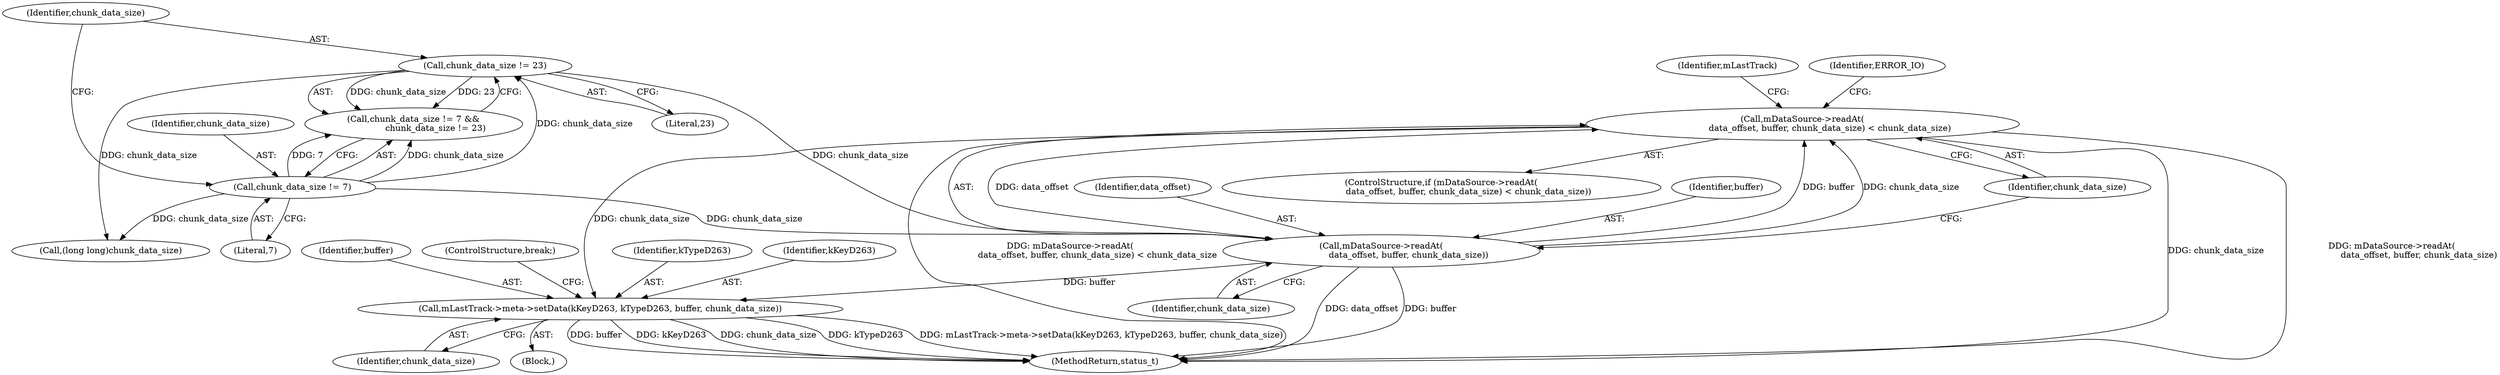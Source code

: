 digraph "0_Android_8a3a2f6ea7defe1a81bb32b3c9f3537f84749b9d@API" {
"1002924" [label="(Call,mDataSource->readAt(\n                    data_offset, buffer, chunk_data_size) < chunk_data_size)"];
"1002925" [label="(Call,mDataSource->readAt(\n                    data_offset, buffer, chunk_data_size))"];
"1002912" [label="(Call,chunk_data_size != 23)"];
"1002909" [label="(Call,chunk_data_size != 7)"];
"1002939" [label="(Call,mLastTrack->meta->setData(kKeyD263, kTypeD263, buffer, chunk_data_size))"];
"1002923" [label="(ControlStructure,if (mDataSource->readAt(\n                    data_offset, buffer, chunk_data_size) < chunk_data_size))"];
"1002935" [label="(Identifier,mLastTrack)"];
"1002929" [label="(Identifier,chunk_data_size)"];
"1002910" [label="(Identifier,chunk_data_size)"];
"1002926" [label="(Identifier,data_offset)"];
"1002914" [label="(Literal,23)"];
"1002941" [label="(Identifier,kTypeD263)"];
"1002918" [label="(Call,(long long)chunk_data_size)"];
"1002909" [label="(Call,chunk_data_size != 7)"];
"1002924" [label="(Call,mDataSource->readAt(\n                    data_offset, buffer, chunk_data_size) < chunk_data_size)"];
"1002928" [label="(Identifier,chunk_data_size)"];
"1003903" [label="(MethodReturn,status_t)"];
"1002943" [label="(Identifier,chunk_data_size)"];
"1002940" [label="(Identifier,kKeyD263)"];
"1002942" [label="(Identifier,buffer)"];
"1002944" [label="(ControlStructure,break;)"];
"1002911" [label="(Literal,7)"];
"1002927" [label="(Identifier,buffer)"];
"1002912" [label="(Call,chunk_data_size != 23)"];
"1002908" [label="(Call,chunk_data_size != 7 &&\n                chunk_data_size != 23)"];
"1002925" [label="(Call,mDataSource->readAt(\n                    data_offset, buffer, chunk_data_size))"];
"1002913" [label="(Identifier,chunk_data_size)"];
"1002932" [label="(Identifier,ERROR_IO)"];
"1002901" [label="(Block,)"];
"1002939" [label="(Call,mLastTrack->meta->setData(kKeyD263, kTypeD263, buffer, chunk_data_size))"];
"1002924" -> "1002923"  [label="AST: "];
"1002924" -> "1002929"  [label="CFG: "];
"1002925" -> "1002924"  [label="AST: "];
"1002929" -> "1002924"  [label="AST: "];
"1002932" -> "1002924"  [label="CFG: "];
"1002935" -> "1002924"  [label="CFG: "];
"1002924" -> "1003903"  [label="DDG: mDataSource->readAt(\n                    data_offset, buffer, chunk_data_size) < chunk_data_size"];
"1002924" -> "1003903"  [label="DDG: chunk_data_size"];
"1002924" -> "1003903"  [label="DDG: mDataSource->readAt(\n                    data_offset, buffer, chunk_data_size)"];
"1002925" -> "1002924"  [label="DDG: data_offset"];
"1002925" -> "1002924"  [label="DDG: buffer"];
"1002925" -> "1002924"  [label="DDG: chunk_data_size"];
"1002924" -> "1002939"  [label="DDG: chunk_data_size"];
"1002925" -> "1002928"  [label="CFG: "];
"1002926" -> "1002925"  [label="AST: "];
"1002927" -> "1002925"  [label="AST: "];
"1002928" -> "1002925"  [label="AST: "];
"1002929" -> "1002925"  [label="CFG: "];
"1002925" -> "1003903"  [label="DDG: data_offset"];
"1002925" -> "1003903"  [label="DDG: buffer"];
"1002912" -> "1002925"  [label="DDG: chunk_data_size"];
"1002909" -> "1002925"  [label="DDG: chunk_data_size"];
"1002925" -> "1002939"  [label="DDG: buffer"];
"1002912" -> "1002908"  [label="AST: "];
"1002912" -> "1002914"  [label="CFG: "];
"1002913" -> "1002912"  [label="AST: "];
"1002914" -> "1002912"  [label="AST: "];
"1002908" -> "1002912"  [label="CFG: "];
"1002912" -> "1002908"  [label="DDG: chunk_data_size"];
"1002912" -> "1002908"  [label="DDG: 23"];
"1002909" -> "1002912"  [label="DDG: chunk_data_size"];
"1002912" -> "1002918"  [label="DDG: chunk_data_size"];
"1002909" -> "1002908"  [label="AST: "];
"1002909" -> "1002911"  [label="CFG: "];
"1002910" -> "1002909"  [label="AST: "];
"1002911" -> "1002909"  [label="AST: "];
"1002913" -> "1002909"  [label="CFG: "];
"1002908" -> "1002909"  [label="CFG: "];
"1002909" -> "1002908"  [label="DDG: chunk_data_size"];
"1002909" -> "1002908"  [label="DDG: 7"];
"1002909" -> "1002918"  [label="DDG: chunk_data_size"];
"1002939" -> "1002901"  [label="AST: "];
"1002939" -> "1002943"  [label="CFG: "];
"1002940" -> "1002939"  [label="AST: "];
"1002941" -> "1002939"  [label="AST: "];
"1002942" -> "1002939"  [label="AST: "];
"1002943" -> "1002939"  [label="AST: "];
"1002944" -> "1002939"  [label="CFG: "];
"1002939" -> "1003903"  [label="DDG: mLastTrack->meta->setData(kKeyD263, kTypeD263, buffer, chunk_data_size)"];
"1002939" -> "1003903"  [label="DDG: buffer"];
"1002939" -> "1003903"  [label="DDG: kKeyD263"];
"1002939" -> "1003903"  [label="DDG: chunk_data_size"];
"1002939" -> "1003903"  [label="DDG: kTypeD263"];
}
